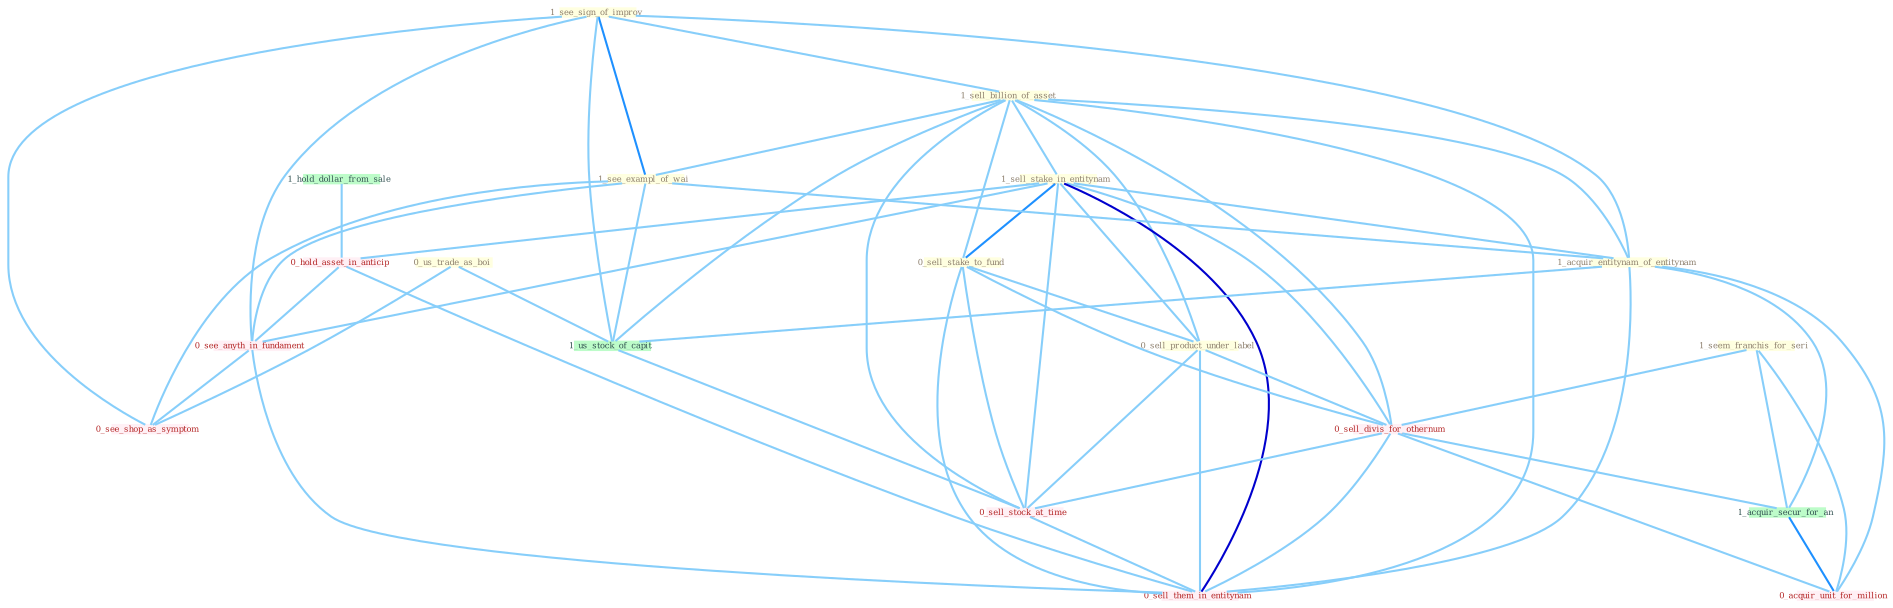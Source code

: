 Graph G{ 
    node
    [shape=polygon,style=filled,width=.5,height=.06,color="#BDFCC9",fixedsize=true,fontsize=4,
    fontcolor="#2f4f4f"];
    {node
    [color="#ffffe0", fontcolor="#8b7d6b"] "0_us_trade_as_boi " "1_see_sign_of_improv " "1_sell_billion_of_asset " "1_sell_stake_in_entitynam " "0_sell_stake_to_fund " "1_seem_franchis_for_seri " "1_see_exampl_of_wai " "1_acquir_entitynam_of_entitynam " "0_sell_product_under_label "}
{node [color="#fff0f5", fontcolor="#b22222"] "0_sell_divis_for_othernum " "0_hold_asset_in_anticip " "0_sell_stock_at_time " "0_see_anyth_in_fundament " "0_acquir_unit_for_million " "0_see_shop_as_symptom " "0_sell_them_in_entitynam "}
edge [color="#B0E2FF"];

	"0_us_trade_as_boi " -- "1_us_stock_of_capit " [w="1", color="#87cefa" ];
	"0_us_trade_as_boi " -- "0_see_shop_as_symptom " [w="1", color="#87cefa" ];
	"1_see_sign_of_improv " -- "1_sell_billion_of_asset " [w="1", color="#87cefa" ];
	"1_see_sign_of_improv " -- "1_see_exampl_of_wai " [w="2", color="#1e90ff" , len=0.8];
	"1_see_sign_of_improv " -- "1_acquir_entitynam_of_entitynam " [w="1", color="#87cefa" ];
	"1_see_sign_of_improv " -- "1_us_stock_of_capit " [w="1", color="#87cefa" ];
	"1_see_sign_of_improv " -- "0_see_anyth_in_fundament " [w="1", color="#87cefa" ];
	"1_see_sign_of_improv " -- "0_see_shop_as_symptom " [w="1", color="#87cefa" ];
	"1_sell_billion_of_asset " -- "1_sell_stake_in_entitynam " [w="1", color="#87cefa" ];
	"1_sell_billion_of_asset " -- "0_sell_stake_to_fund " [w="1", color="#87cefa" ];
	"1_sell_billion_of_asset " -- "1_see_exampl_of_wai " [w="1", color="#87cefa" ];
	"1_sell_billion_of_asset " -- "1_acquir_entitynam_of_entitynam " [w="1", color="#87cefa" ];
	"1_sell_billion_of_asset " -- "0_sell_product_under_label " [w="1", color="#87cefa" ];
	"1_sell_billion_of_asset " -- "0_sell_divis_for_othernum " [w="1", color="#87cefa" ];
	"1_sell_billion_of_asset " -- "1_us_stock_of_capit " [w="1", color="#87cefa" ];
	"1_sell_billion_of_asset " -- "0_sell_stock_at_time " [w="1", color="#87cefa" ];
	"1_sell_billion_of_asset " -- "0_sell_them_in_entitynam " [w="1", color="#87cefa" ];
	"1_sell_stake_in_entitynam " -- "0_sell_stake_to_fund " [w="2", color="#1e90ff" , len=0.8];
	"1_sell_stake_in_entitynam " -- "1_acquir_entitynam_of_entitynam " [w="1", color="#87cefa" ];
	"1_sell_stake_in_entitynam " -- "0_sell_product_under_label " [w="1", color="#87cefa" ];
	"1_sell_stake_in_entitynam " -- "0_sell_divis_for_othernum " [w="1", color="#87cefa" ];
	"1_sell_stake_in_entitynam " -- "0_hold_asset_in_anticip " [w="1", color="#87cefa" ];
	"1_sell_stake_in_entitynam " -- "0_sell_stock_at_time " [w="1", color="#87cefa" ];
	"1_sell_stake_in_entitynam " -- "0_see_anyth_in_fundament " [w="1", color="#87cefa" ];
	"1_sell_stake_in_entitynam " -- "0_sell_them_in_entitynam " [w="3", color="#0000cd" , len=0.6];
	"0_sell_stake_to_fund " -- "0_sell_product_under_label " [w="1", color="#87cefa" ];
	"0_sell_stake_to_fund " -- "0_sell_divis_for_othernum " [w="1", color="#87cefa" ];
	"0_sell_stake_to_fund " -- "0_sell_stock_at_time " [w="1", color="#87cefa" ];
	"0_sell_stake_to_fund " -- "0_sell_them_in_entitynam " [w="1", color="#87cefa" ];
	"1_seem_franchis_for_seri " -- "0_sell_divis_for_othernum " [w="1", color="#87cefa" ];
	"1_seem_franchis_for_seri " -- "1_acquir_secur_for_an " [w="1", color="#87cefa" ];
	"1_seem_franchis_for_seri " -- "0_acquir_unit_for_million " [w="1", color="#87cefa" ];
	"1_see_exampl_of_wai " -- "1_acquir_entitynam_of_entitynam " [w="1", color="#87cefa" ];
	"1_see_exampl_of_wai " -- "1_us_stock_of_capit " [w="1", color="#87cefa" ];
	"1_see_exampl_of_wai " -- "0_see_anyth_in_fundament " [w="1", color="#87cefa" ];
	"1_see_exampl_of_wai " -- "0_see_shop_as_symptom " [w="1", color="#87cefa" ];
	"1_acquir_entitynam_of_entitynam " -- "1_acquir_secur_for_an " [w="1", color="#87cefa" ];
	"1_acquir_entitynam_of_entitynam " -- "1_us_stock_of_capit " [w="1", color="#87cefa" ];
	"1_acquir_entitynam_of_entitynam " -- "0_acquir_unit_for_million " [w="1", color="#87cefa" ];
	"1_acquir_entitynam_of_entitynam " -- "0_sell_them_in_entitynam " [w="1", color="#87cefa" ];
	"0_sell_product_under_label " -- "0_sell_divis_for_othernum " [w="1", color="#87cefa" ];
	"0_sell_product_under_label " -- "0_sell_stock_at_time " [w="1", color="#87cefa" ];
	"0_sell_product_under_label " -- "0_sell_them_in_entitynam " [w="1", color="#87cefa" ];
	"0_sell_divis_for_othernum " -- "1_acquir_secur_for_an " [w="1", color="#87cefa" ];
	"0_sell_divis_for_othernum " -- "0_sell_stock_at_time " [w="1", color="#87cefa" ];
	"0_sell_divis_for_othernum " -- "0_acquir_unit_for_million " [w="1", color="#87cefa" ];
	"0_sell_divis_for_othernum " -- "0_sell_them_in_entitynam " [w="1", color="#87cefa" ];
	"1_acquir_secur_for_an " -- "0_acquir_unit_for_million " [w="2", color="#1e90ff" , len=0.8];
	"1_us_stock_of_capit " -- "0_sell_stock_at_time " [w="1", color="#87cefa" ];
	"1_hold_dollar_from_sale " -- "0_hold_asset_in_anticip " [w="1", color="#87cefa" ];
	"0_hold_asset_in_anticip " -- "0_see_anyth_in_fundament " [w="1", color="#87cefa" ];
	"0_hold_asset_in_anticip " -- "0_sell_them_in_entitynam " [w="1", color="#87cefa" ];
	"0_sell_stock_at_time " -- "0_sell_them_in_entitynam " [w="1", color="#87cefa" ];
	"0_see_anyth_in_fundament " -- "0_see_shop_as_symptom " [w="1", color="#87cefa" ];
	"0_see_anyth_in_fundament " -- "0_sell_them_in_entitynam " [w="1", color="#87cefa" ];
}